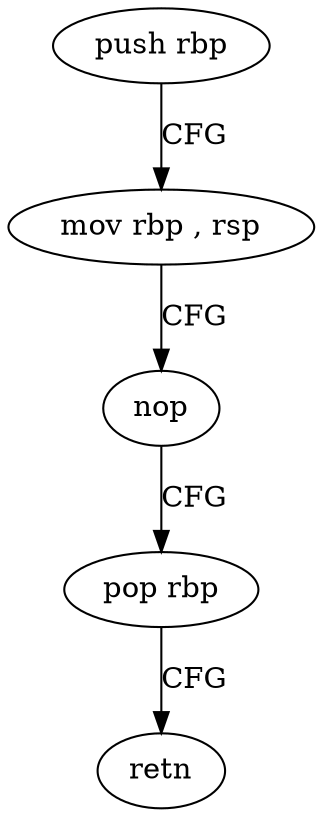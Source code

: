digraph "func" {
"4203516" [label = "push rbp" ]
"4203517" [label = "mov rbp , rsp" ]
"4203520" [label = "nop" ]
"4203521" [label = "pop rbp" ]
"4203522" [label = "retn" ]
"4203516" -> "4203517" [ label = "CFG" ]
"4203517" -> "4203520" [ label = "CFG" ]
"4203520" -> "4203521" [ label = "CFG" ]
"4203521" -> "4203522" [ label = "CFG" ]
}
